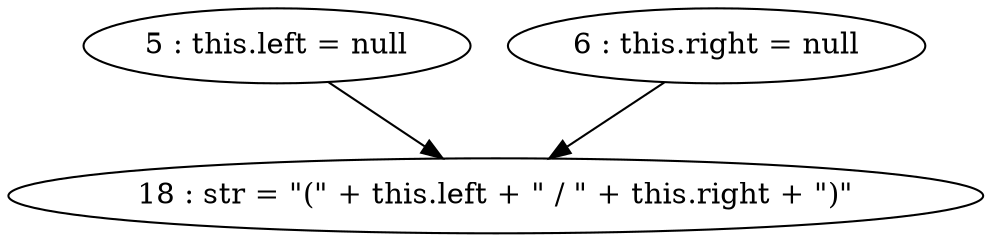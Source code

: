digraph G {
"5 : this.left = null"
"5 : this.left = null" -> "18 : str = \"(\" + this.left + \" / \" + this.right + \")\""
"6 : this.right = null"
"6 : this.right = null" -> "18 : str = \"(\" + this.left + \" / \" + this.right + \")\""
"18 : str = \"(\" + this.left + \" / \" + this.right + \")\""
}